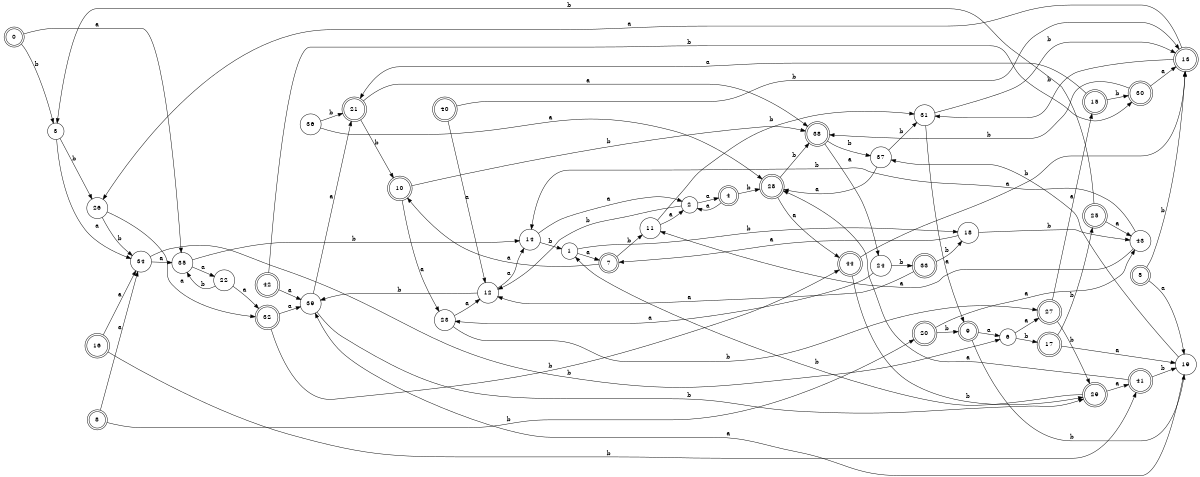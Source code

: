 digraph n36_9 {
__start0 [label="" shape="none"];

rankdir=LR;
size="8,5";

s0 [style="rounded,filled", color="black", fillcolor="white" shape="doublecircle", label="0"];
s1 [style="filled", color="black", fillcolor="white" shape="circle", label="1"];
s2 [style="filled", color="black", fillcolor="white" shape="circle", label="2"];
s3 [style="filled", color="black", fillcolor="white" shape="circle", label="3"];
s4 [style="rounded,filled", color="black", fillcolor="white" shape="doublecircle", label="4"];
s5 [style="rounded,filled", color="black", fillcolor="white" shape="doublecircle", label="5"];
s6 [style="filled", color="black", fillcolor="white" shape="circle", label="6"];
s7 [style="rounded,filled", color="black", fillcolor="white" shape="doublecircle", label="7"];
s8 [style="rounded,filled", color="black", fillcolor="white" shape="doublecircle", label="8"];
s9 [style="rounded,filled", color="black", fillcolor="white" shape="doublecircle", label="9"];
s10 [style="rounded,filled", color="black", fillcolor="white" shape="doublecircle", label="10"];
s11 [style="filled", color="black", fillcolor="white" shape="circle", label="11"];
s12 [style="filled", color="black", fillcolor="white" shape="circle", label="12"];
s13 [style="rounded,filled", color="black", fillcolor="white" shape="doublecircle", label="13"];
s14 [style="filled", color="black", fillcolor="white" shape="circle", label="14"];
s15 [style="rounded,filled", color="black", fillcolor="white" shape="doublecircle", label="15"];
s16 [style="rounded,filled", color="black", fillcolor="white" shape="doublecircle", label="16"];
s17 [style="rounded,filled", color="black", fillcolor="white" shape="doublecircle", label="17"];
s18 [style="filled", color="black", fillcolor="white" shape="circle", label="18"];
s19 [style="filled", color="black", fillcolor="white" shape="circle", label="19"];
s20 [style="rounded,filled", color="black", fillcolor="white" shape="doublecircle", label="20"];
s21 [style="rounded,filled", color="black", fillcolor="white" shape="doublecircle", label="21"];
s22 [style="filled", color="black", fillcolor="white" shape="circle", label="22"];
s23 [style="filled", color="black", fillcolor="white" shape="circle", label="23"];
s24 [style="filled", color="black", fillcolor="white" shape="circle", label="24"];
s25 [style="rounded,filled", color="black", fillcolor="white" shape="doublecircle", label="25"];
s26 [style="filled", color="black", fillcolor="white" shape="circle", label="26"];
s27 [style="rounded,filled", color="black", fillcolor="white" shape="doublecircle", label="27"];
s28 [style="rounded,filled", color="black", fillcolor="white" shape="doublecircle", label="28"];
s29 [style="rounded,filled", color="black", fillcolor="white" shape="doublecircle", label="29"];
s30 [style="rounded,filled", color="black", fillcolor="white" shape="doublecircle", label="30"];
s31 [style="filled", color="black", fillcolor="white" shape="circle", label="31"];
s32 [style="rounded,filled", color="black", fillcolor="white" shape="doublecircle", label="32"];
s33 [style="rounded,filled", color="black", fillcolor="white" shape="doublecircle", label="33"];
s34 [style="filled", color="black", fillcolor="white" shape="circle", label="34"];
s35 [style="filled", color="black", fillcolor="white" shape="circle", label="35"];
s36 [style="filled", color="black", fillcolor="white" shape="circle", label="36"];
s37 [style="filled", color="black", fillcolor="white" shape="circle", label="37"];
s38 [style="rounded,filled", color="black", fillcolor="white" shape="doublecircle", label="38"];
s39 [style="filled", color="black", fillcolor="white" shape="circle", label="39"];
s40 [style="rounded,filled", color="black", fillcolor="white" shape="doublecircle", label="40"];
s41 [style="rounded,filled", color="black", fillcolor="white" shape="doublecircle", label="41"];
s42 [style="rounded,filled", color="black", fillcolor="white" shape="doublecircle", label="42"];
s43 [style="filled", color="black", fillcolor="white" shape="circle", label="43"];
s44 [style="rounded,filled", color="black", fillcolor="white" shape="doublecircle", label="44"];
s0 -> s35 [label="a"];
s0 -> s3 [label="b"];
s1 -> s7 [label="a"];
s1 -> s18 [label="b"];
s2 -> s4 [label="a"];
s2 -> s12 [label="b"];
s3 -> s34 [label="a"];
s3 -> s26 [label="b"];
s4 -> s2 [label="a"];
s4 -> s28 [label="b"];
s5 -> s19 [label="a"];
s5 -> s13 [label="b"];
s6 -> s27 [label="a"];
s6 -> s17 [label="b"];
s7 -> s10 [label="a"];
s7 -> s11 [label="b"];
s8 -> s34 [label="a"];
s8 -> s20 [label="b"];
s9 -> s6 [label="a"];
s9 -> s19 [label="b"];
s10 -> s23 [label="a"];
s10 -> s38 [label="b"];
s11 -> s2 [label="a"];
s11 -> s31 [label="b"];
s12 -> s14 [label="a"];
s12 -> s39 [label="b"];
s13 -> s26 [label="a"];
s13 -> s31 [label="b"];
s14 -> s2 [label="a"];
s14 -> s1 [label="b"];
s15 -> s21 [label="a"];
s15 -> s30 [label="b"];
s16 -> s34 [label="a"];
s16 -> s41 [label="b"];
s17 -> s19 [label="a"];
s17 -> s25 [label="b"];
s18 -> s7 [label="a"];
s18 -> s43 [label="b"];
s19 -> s39 [label="a"];
s19 -> s37 [label="b"];
s20 -> s43 [label="a"];
s20 -> s9 [label="b"];
s21 -> s38 [label="a"];
s21 -> s10 [label="b"];
s22 -> s32 [label="a"];
s22 -> s35 [label="b"];
s23 -> s12 [label="a"];
s23 -> s27 [label="b"];
s24 -> s23 [label="a"];
s24 -> s33 [label="b"];
s25 -> s43 [label="a"];
s25 -> s3 [label="b"];
s26 -> s32 [label="a"];
s26 -> s34 [label="b"];
s27 -> s15 [label="a"];
s27 -> s29 [label="b"];
s28 -> s44 [label="a"];
s28 -> s38 [label="b"];
s29 -> s41 [label="a"];
s29 -> s1 [label="b"];
s30 -> s13 [label="a"];
s30 -> s38 [label="b"];
s31 -> s9 [label="a"];
s31 -> s13 [label="b"];
s32 -> s39 [label="a"];
s32 -> s44 [label="b"];
s33 -> s12 [label="a"];
s33 -> s18 [label="b"];
s34 -> s35 [label="a"];
s34 -> s6 [label="b"];
s35 -> s22 [label="a"];
s35 -> s14 [label="b"];
s36 -> s28 [label="a"];
s36 -> s21 [label="b"];
s37 -> s28 [label="a"];
s37 -> s31 [label="b"];
s38 -> s24 [label="a"];
s38 -> s37 [label="b"];
s39 -> s21 [label="a"];
s39 -> s29 [label="b"];
s40 -> s12 [label="a"];
s40 -> s13 [label="b"];
s41 -> s28 [label="a"];
s41 -> s19 [label="b"];
s42 -> s39 [label="a"];
s42 -> s30 [label="b"];
s43 -> s11 [label="a"];
s43 -> s14 [label="b"];
s44 -> s13 [label="a"];
s44 -> s29 [label="b"];

}